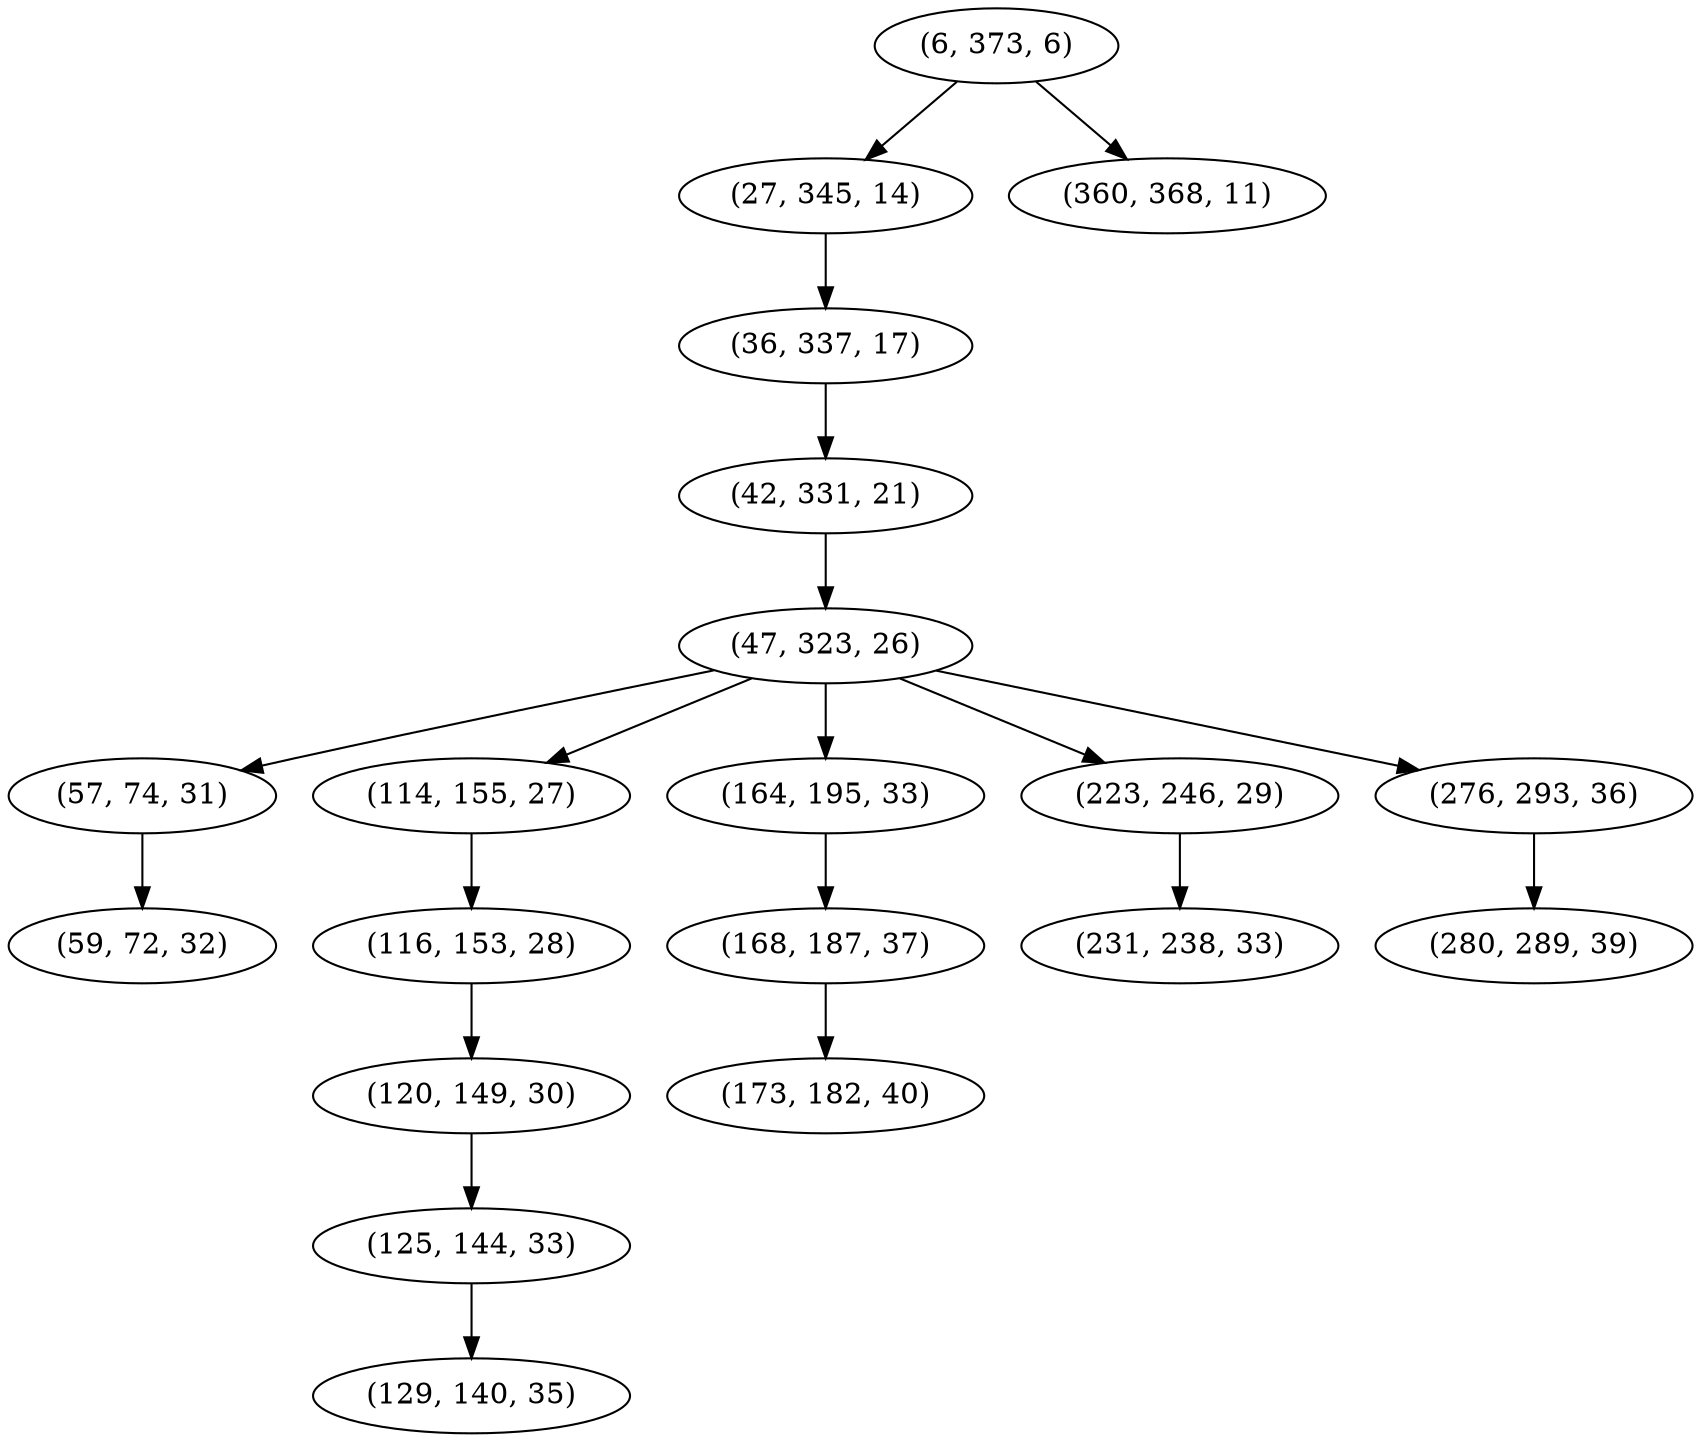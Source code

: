 digraph tree {
    "(6, 373, 6)";
    "(27, 345, 14)";
    "(36, 337, 17)";
    "(42, 331, 21)";
    "(47, 323, 26)";
    "(57, 74, 31)";
    "(59, 72, 32)";
    "(114, 155, 27)";
    "(116, 153, 28)";
    "(120, 149, 30)";
    "(125, 144, 33)";
    "(129, 140, 35)";
    "(164, 195, 33)";
    "(168, 187, 37)";
    "(173, 182, 40)";
    "(223, 246, 29)";
    "(231, 238, 33)";
    "(276, 293, 36)";
    "(280, 289, 39)";
    "(360, 368, 11)";
    "(6, 373, 6)" -> "(27, 345, 14)";
    "(6, 373, 6)" -> "(360, 368, 11)";
    "(27, 345, 14)" -> "(36, 337, 17)";
    "(36, 337, 17)" -> "(42, 331, 21)";
    "(42, 331, 21)" -> "(47, 323, 26)";
    "(47, 323, 26)" -> "(57, 74, 31)";
    "(47, 323, 26)" -> "(114, 155, 27)";
    "(47, 323, 26)" -> "(164, 195, 33)";
    "(47, 323, 26)" -> "(223, 246, 29)";
    "(47, 323, 26)" -> "(276, 293, 36)";
    "(57, 74, 31)" -> "(59, 72, 32)";
    "(114, 155, 27)" -> "(116, 153, 28)";
    "(116, 153, 28)" -> "(120, 149, 30)";
    "(120, 149, 30)" -> "(125, 144, 33)";
    "(125, 144, 33)" -> "(129, 140, 35)";
    "(164, 195, 33)" -> "(168, 187, 37)";
    "(168, 187, 37)" -> "(173, 182, 40)";
    "(223, 246, 29)" -> "(231, 238, 33)";
    "(276, 293, 36)" -> "(280, 289, 39)";
}

